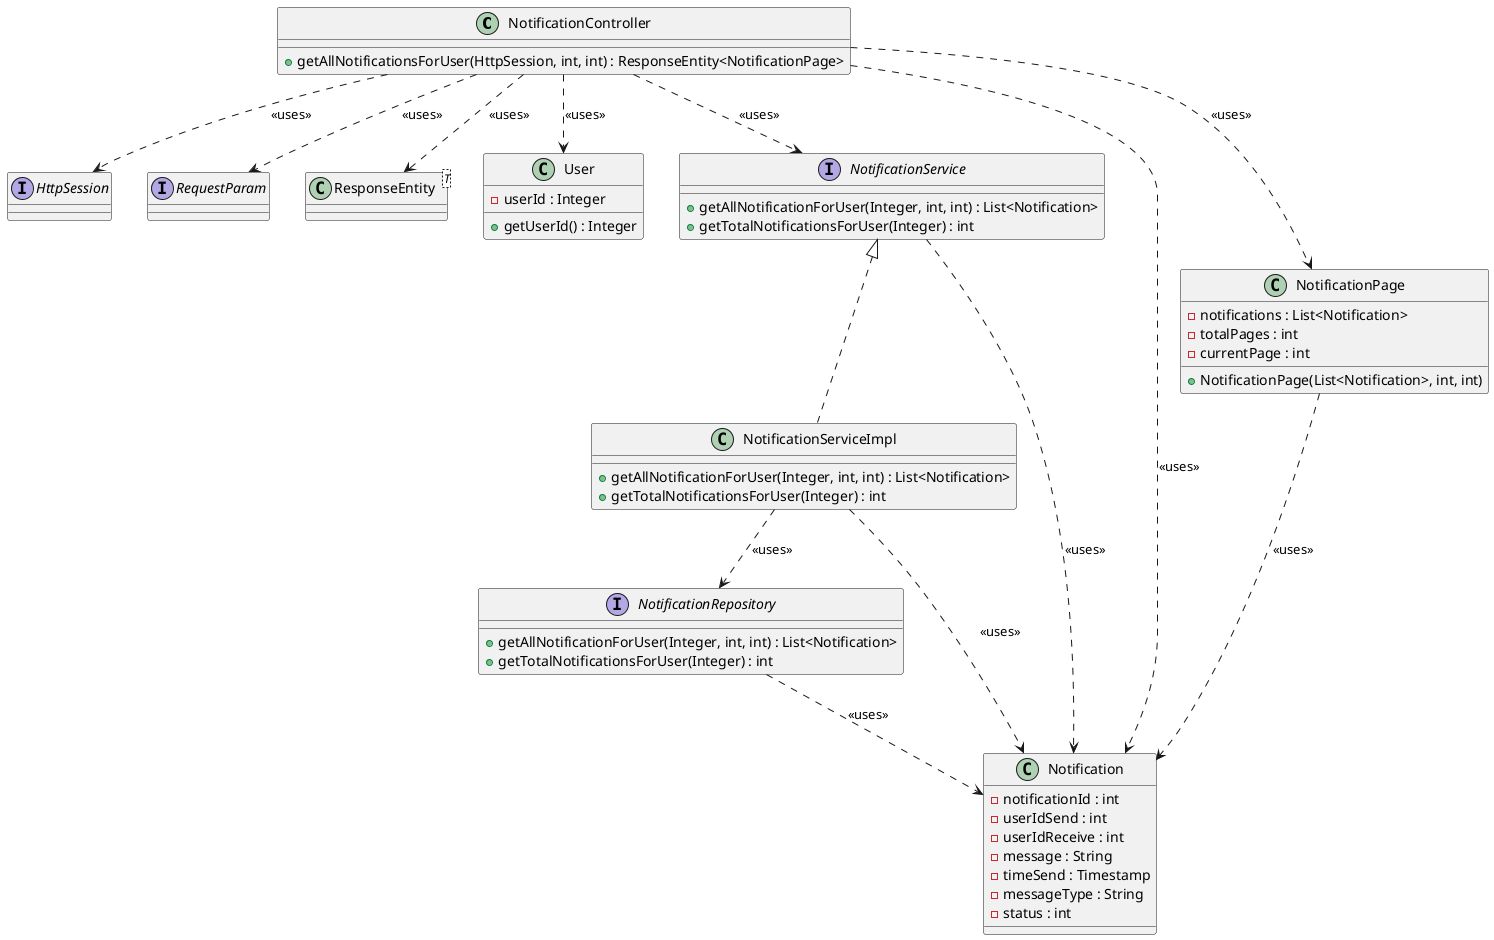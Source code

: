@startuml

class NotificationController {
    + getAllNotificationsForUser(HttpSession, int, int) : ResponseEntity<NotificationPage>
}
interface HttpSession {
}

interface RequestParam{
}

class ResponseEntity<T> {
}

class User {
    - userId : Integer
    + getUserId() : Integer
}
interface NotificationService {
    + getAllNotificationForUser(Integer, int, int) : List<Notification>
    + getTotalNotificationsForUser(Integer) : int
}
class NotificationServiceImpl {
    + getAllNotificationForUser(Integer, int, int) : List<Notification>
    + getTotalNotificationsForUser(Integer) : int
}
interface NotificationRepository {
    + getAllNotificationForUser(Integer, int, int) : List<Notification>
    + getTotalNotificationsForUser(Integer) : int
}



class Notification {
    - notificationId : int
    - userIdSend : int
    - userIdReceive : int
    - message : String
    - timeSend : Timestamp
    - messageType : String
    - status : int
}

class NotificationPage {
    - notifications : List<Notification>
    - totalPages : int
    - currentPage : int
    + NotificationPage(List<Notification>, int, int)
}

NotificationController ..>  HttpSession : <<uses>>
NotificationController ..>  RequestParam : <<uses>>
NotificationController ..>  ResponseEntity : <<uses>>
NotificationController ..>  User : <<uses>>
NotificationController ..>  Notification : <<uses>>
NotificationController ..>  NotificationPage : <<uses>>
NotificationController ..>  NotificationService : <<uses>>

NotificationService <|.. NotificationServiceImpl
NotificationServiceImpl ..> NotificationRepository : <<uses>>

NotificationServiceImpl ..>  Notification : <<uses>>
NotificationRepository ..>  Notification : <<uses>>
NotificationPage ..>  Notification : <<uses>>
NotificationService ..>  Notification : <<uses>>
@enduml